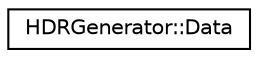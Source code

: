 digraph "Graphical Class Hierarchy"
{
 // LATEX_PDF_SIZE
  edge [fontname="Helvetica",fontsize="10",labelfontname="Helvetica",labelfontsize="10"];
  node [fontname="Helvetica",fontsize="10",shape=record];
  rankdir="LR";
  Node0 [label="HDRGenerator::Data",height=0.2,width=0.4,color="black", fillcolor="white", style="filled",URL="$struct_h_d_r_generator_1_1_data.html",tooltip=" "];
}
